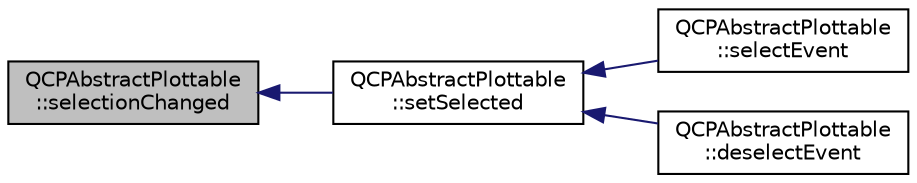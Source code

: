 digraph "QCPAbstractPlottable::selectionChanged"
{
  edge [fontname="Helvetica",fontsize="10",labelfontname="Helvetica",labelfontsize="10"];
  node [fontname="Helvetica",fontsize="10",shape=record];
  rankdir="LR";
  Node378 [label="QCPAbstractPlottable\l::selectionChanged",height=0.2,width=0.4,color="black", fillcolor="grey75", style="filled", fontcolor="black"];
  Node378 -> Node379 [dir="back",color="midnightblue",fontsize="10",style="solid",fontname="Helvetica"];
  Node379 [label="QCPAbstractPlottable\l::setSelected",height=0.2,width=0.4,color="black", fillcolor="white", style="filled",URL="$d4/d89/class_q_c_p_abstract_plottable.html#afbd5428c2952f59d952e11ab5cd79176"];
  Node379 -> Node380 [dir="back",color="midnightblue",fontsize="10",style="solid",fontname="Helvetica"];
  Node380 [label="QCPAbstractPlottable\l::selectEvent",height=0.2,width=0.4,color="black", fillcolor="white", style="filled",URL="$d4/d89/class_q_c_p_abstract_plottable.html#a16aaad02456aa23a759efd1ac90c79bf"];
  Node379 -> Node381 [dir="back",color="midnightblue",fontsize="10",style="solid",fontname="Helvetica"];
  Node381 [label="QCPAbstractPlottable\l::deselectEvent",height=0.2,width=0.4,color="black", fillcolor="white", style="filled",URL="$d4/d89/class_q_c_p_abstract_plottable.html#a6fa0d0f95560ea8b01ee13f296dab2b1"];
}
